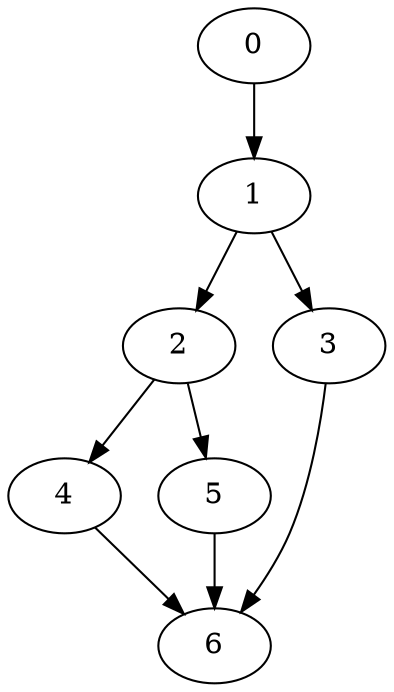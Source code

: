 digraph "nested if case" {
  0 -> 1;
  1 -> 2;
  1 -> 3;
  2 -> 4;
  2 -> 5;
  3 -> 6;
  4 -> 6;
  5 -> 6;
}
